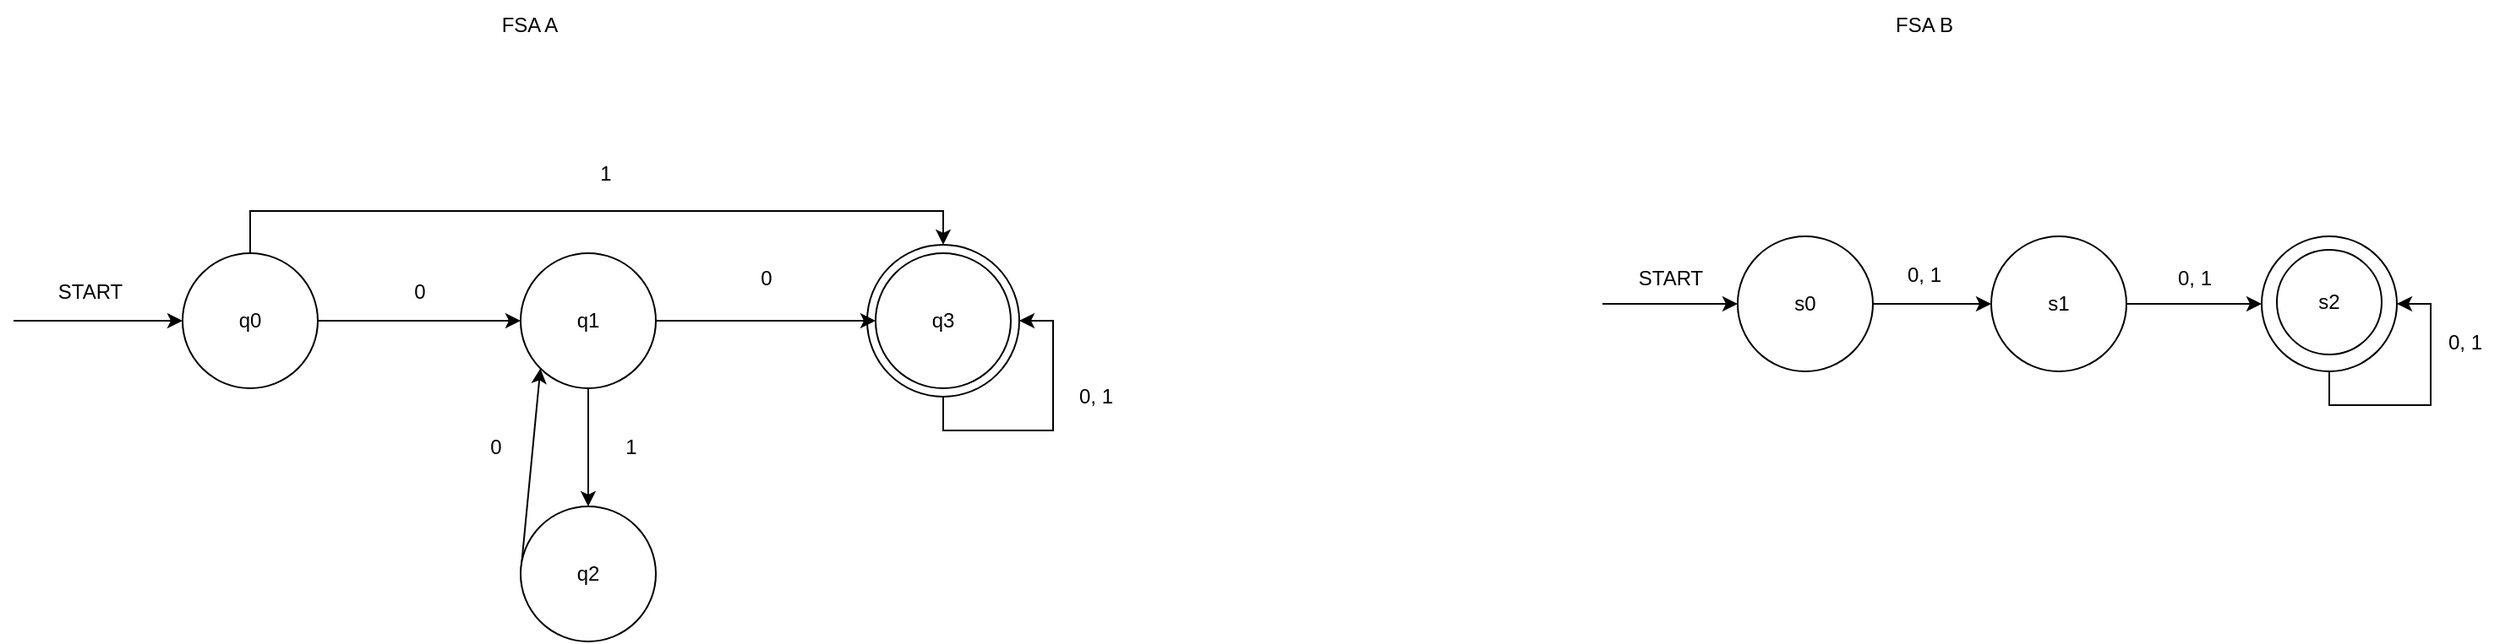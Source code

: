 <mxfile version="26.1.1">
  <diagram name="Page-1" id="C3R0a2gzvpbZE9pciNoV">
    <mxGraphModel dx="1290" dy="629" grid="1" gridSize="10" guides="1" tooltips="1" connect="1" arrows="1" fold="1" page="1" pageScale="1" pageWidth="1654" pageHeight="1169" math="0" shadow="0">
      <root>
        <mxCell id="0" />
        <mxCell id="1" parent="0" />
        <mxCell id="g6QIf9VLLvqrXvjE8-ta-9" value="" style="ellipse;whiteSpace=wrap;html=1;aspect=fixed;" vertex="1" parent="1">
          <mxGeometry x="665" y="205" width="90" height="90" as="geometry" />
        </mxCell>
        <mxCell id="g6QIf9VLLvqrXvjE8-ta-16" style="edgeStyle=orthogonalEdgeStyle;rounded=0;orthogonalLoop=1;jettySize=auto;html=1;exitX=0.5;exitY=0;exitDx=0;exitDy=0;entryX=0.5;entryY=0;entryDx=0;entryDy=0;" edge="1" parent="1" source="g6QIf9VLLvqrXvjE8-ta-1" target="g6QIf9VLLvqrXvjE8-ta-9">
          <mxGeometry relative="1" as="geometry" />
        </mxCell>
        <mxCell id="g6QIf9VLLvqrXvjE8-ta-1" value="q0" style="ellipse;whiteSpace=wrap;html=1;aspect=fixed;" vertex="1" parent="1">
          <mxGeometry x="260" y="210" width="80" height="80" as="geometry" />
        </mxCell>
        <mxCell id="g6QIf9VLLvqrXvjE8-ta-2" value="" style="endArrow=classic;html=1;rounded=0;entryX=0;entryY=0.5;entryDx=0;entryDy=0;" edge="1" parent="1" target="g6QIf9VLLvqrXvjE8-ta-1">
          <mxGeometry width="50" height="50" relative="1" as="geometry">
            <mxPoint x="160" y="250" as="sourcePoint" />
            <mxPoint x="230" y="240" as="targetPoint" />
          </mxGeometry>
        </mxCell>
        <mxCell id="g6QIf9VLLvqrXvjE8-ta-3" value="START" style="text;html=1;align=center;verticalAlign=middle;resizable=0;points=[];autosize=1;strokeColor=none;fillColor=none;" vertex="1" parent="1">
          <mxGeometry x="175" y="218" width="60" height="30" as="geometry" />
        </mxCell>
        <mxCell id="g6QIf9VLLvqrXvjE8-ta-4" value="" style="endArrow=classic;html=1;rounded=0;exitX=1;exitY=0.5;exitDx=0;exitDy=0;" edge="1" parent="1" source="g6QIf9VLLvqrXvjE8-ta-1">
          <mxGeometry width="50" height="50" relative="1" as="geometry">
            <mxPoint x="630" y="350" as="sourcePoint" />
            <mxPoint x="460" y="250" as="targetPoint" />
          </mxGeometry>
        </mxCell>
        <mxCell id="g6QIf9VLLvqrXvjE8-ta-5" value="q1" style="ellipse;whiteSpace=wrap;html=1;aspect=fixed;" vertex="1" parent="1">
          <mxGeometry x="460" y="210" width="80" height="80" as="geometry" />
        </mxCell>
        <mxCell id="g6QIf9VLLvqrXvjE8-ta-6" value="0" style="text;html=1;align=center;verticalAlign=middle;resizable=0;points=[];autosize=1;strokeColor=none;fillColor=none;" vertex="1" parent="1">
          <mxGeometry x="385" y="218" width="30" height="30" as="geometry" />
        </mxCell>
        <mxCell id="g6QIf9VLLvqrXvjE8-ta-7" value="" style="endArrow=classic;html=1;rounded=0;exitX=1;exitY=0.5;exitDx=0;exitDy=0;" edge="1" parent="1" source="g6QIf9VLLvqrXvjE8-ta-5">
          <mxGeometry width="50" height="50" relative="1" as="geometry">
            <mxPoint x="720" y="350" as="sourcePoint" />
            <mxPoint x="670" y="250" as="targetPoint" />
          </mxGeometry>
        </mxCell>
        <mxCell id="g6QIf9VLLvqrXvjE8-ta-8" value="q3" style="ellipse;whiteSpace=wrap;html=1;aspect=fixed;" vertex="1" parent="1">
          <mxGeometry x="670" y="210" width="80" height="80" as="geometry" />
        </mxCell>
        <mxCell id="g6QIf9VLLvqrXvjE8-ta-14" style="rounded=0;orthogonalLoop=1;jettySize=auto;html=1;exitX=0;exitY=0.5;exitDx=0;exitDy=0;entryX=0;entryY=1;entryDx=0;entryDy=0;" edge="1" parent="1" source="g6QIf9VLLvqrXvjE8-ta-10" target="g6QIf9VLLvqrXvjE8-ta-5">
          <mxGeometry relative="1" as="geometry" />
        </mxCell>
        <mxCell id="g6QIf9VLLvqrXvjE8-ta-10" value="q2" style="ellipse;whiteSpace=wrap;html=1;aspect=fixed;" vertex="1" parent="1">
          <mxGeometry x="460" y="360" width="80" height="80" as="geometry" />
        </mxCell>
        <mxCell id="g6QIf9VLLvqrXvjE8-ta-11" value="" style="endArrow=classic;html=1;rounded=0;exitX=0.5;exitY=1;exitDx=0;exitDy=0;entryX=0.5;entryY=0;entryDx=0;entryDy=0;" edge="1" parent="1" source="g6QIf9VLLvqrXvjE8-ta-5" target="g6QIf9VLLvqrXvjE8-ta-10">
          <mxGeometry width="50" height="50" relative="1" as="geometry">
            <mxPoint x="720" y="450" as="sourcePoint" />
            <mxPoint x="770" y="400" as="targetPoint" />
          </mxGeometry>
        </mxCell>
        <mxCell id="g6QIf9VLLvqrXvjE8-ta-12" value="0" style="text;html=1;align=center;verticalAlign=middle;resizable=0;points=[];autosize=1;strokeColor=none;fillColor=none;" vertex="1" parent="1">
          <mxGeometry x="590" y="210" width="30" height="30" as="geometry" />
        </mxCell>
        <mxCell id="g6QIf9VLLvqrXvjE8-ta-13" value="1" style="text;html=1;align=center;verticalAlign=middle;resizable=0;points=[];autosize=1;strokeColor=none;fillColor=none;" vertex="1" parent="1">
          <mxGeometry x="510" y="310" width="30" height="30" as="geometry" />
        </mxCell>
        <mxCell id="g6QIf9VLLvqrXvjE8-ta-15" value="0" style="text;html=1;align=center;verticalAlign=middle;resizable=0;points=[];autosize=1;strokeColor=none;fillColor=none;" vertex="1" parent="1">
          <mxGeometry x="430" y="310" width="30" height="30" as="geometry" />
        </mxCell>
        <mxCell id="g6QIf9VLLvqrXvjE8-ta-17" value="1" style="text;html=1;align=center;verticalAlign=middle;resizable=0;points=[];autosize=1;strokeColor=none;fillColor=none;" vertex="1" parent="1">
          <mxGeometry x="495" y="148" width="30" height="30" as="geometry" />
        </mxCell>
        <mxCell id="g6QIf9VLLvqrXvjE8-ta-18" style="edgeStyle=orthogonalEdgeStyle;rounded=0;orthogonalLoop=1;jettySize=auto;html=1;exitX=0.5;exitY=1;exitDx=0;exitDy=0;entryX=1;entryY=0.5;entryDx=0;entryDy=0;" edge="1" parent="1" source="g6QIf9VLLvqrXvjE8-ta-9" target="g6QIf9VLLvqrXvjE8-ta-9">
          <mxGeometry relative="1" as="geometry" />
        </mxCell>
        <mxCell id="g6QIf9VLLvqrXvjE8-ta-19" value="0, 1" style="text;html=1;align=center;verticalAlign=middle;resizable=0;points=[];autosize=1;strokeColor=none;fillColor=none;" vertex="1" parent="1">
          <mxGeometry x="780" y="280" width="40" height="30" as="geometry" />
        </mxCell>
        <mxCell id="g6QIf9VLLvqrXvjE8-ta-20" value="FSA A" style="text;html=1;align=center;verticalAlign=middle;resizable=0;points=[];autosize=1;strokeColor=none;fillColor=none;" vertex="1" parent="1">
          <mxGeometry x="435" y="60" width="60" height="30" as="geometry" />
        </mxCell>
        <mxCell id="g6QIf9VLLvqrXvjE8-ta-21" value="FSA B" style="text;html=1;align=center;verticalAlign=middle;resizable=0;points=[];autosize=1;strokeColor=none;fillColor=none;" vertex="1" parent="1">
          <mxGeometry x="1260" y="60" width="60" height="30" as="geometry" />
        </mxCell>
        <mxCell id="g6QIf9VLLvqrXvjE8-ta-26" style="edgeStyle=orthogonalEdgeStyle;rounded=0;orthogonalLoop=1;jettySize=auto;html=1;exitX=1;exitY=0.5;exitDx=0;exitDy=0;entryX=0;entryY=0.5;entryDx=0;entryDy=0;" edge="1" parent="1" source="g6QIf9VLLvqrXvjE8-ta-22" target="g6QIf9VLLvqrXvjE8-ta-25">
          <mxGeometry relative="1" as="geometry" />
        </mxCell>
        <mxCell id="g6QIf9VLLvqrXvjE8-ta-22" value="s0" style="ellipse;whiteSpace=wrap;html=1;aspect=fixed;" vertex="1" parent="1">
          <mxGeometry x="1180" y="200" width="80" height="80" as="geometry" />
        </mxCell>
        <mxCell id="g6QIf9VLLvqrXvjE8-ta-23" value="" style="endArrow=classic;html=1;rounded=0;entryX=0;entryY=0.5;entryDx=0;entryDy=0;" edge="1" parent="1" target="g6QIf9VLLvqrXvjE8-ta-22">
          <mxGeometry width="50" height="50" relative="1" as="geometry">
            <mxPoint x="1100" y="240" as="sourcePoint" />
            <mxPoint x="1430" y="320" as="targetPoint" />
          </mxGeometry>
        </mxCell>
        <mxCell id="g6QIf9VLLvqrXvjE8-ta-24" value="START" style="text;html=1;align=center;verticalAlign=middle;resizable=0;points=[];autosize=1;strokeColor=none;fillColor=none;" vertex="1" parent="1">
          <mxGeometry x="1110" y="210" width="60" height="30" as="geometry" />
        </mxCell>
        <mxCell id="g6QIf9VLLvqrXvjE8-ta-29" style="edgeStyle=orthogonalEdgeStyle;rounded=0;orthogonalLoop=1;jettySize=auto;html=1;exitX=1;exitY=0.5;exitDx=0;exitDy=0;" edge="1" parent="1" source="g6QIf9VLLvqrXvjE8-ta-25" target="g6QIf9VLLvqrXvjE8-ta-28">
          <mxGeometry relative="1" as="geometry" />
        </mxCell>
        <mxCell id="g6QIf9VLLvqrXvjE8-ta-25" value="s1" style="ellipse;whiteSpace=wrap;html=1;aspect=fixed;" vertex="1" parent="1">
          <mxGeometry x="1330" y="200" width="80" height="80" as="geometry" />
        </mxCell>
        <mxCell id="g6QIf9VLLvqrXvjE8-ta-27" value="0, 1" style="text;html=1;align=center;verticalAlign=middle;resizable=0;points=[];autosize=1;strokeColor=none;fillColor=none;" vertex="1" parent="1">
          <mxGeometry x="1270" y="208" width="40" height="30" as="geometry" />
        </mxCell>
        <mxCell id="g6QIf9VLLvqrXvjE8-ta-28" value="" style="ellipse;whiteSpace=wrap;html=1;aspect=fixed;" vertex="1" parent="1">
          <mxGeometry x="1490" y="200" width="80" height="80" as="geometry" />
        </mxCell>
        <mxCell id="g6QIf9VLLvqrXvjE8-ta-30" value="0, 1" style="text;html=1;align=center;verticalAlign=middle;resizable=0;points=[];autosize=1;strokeColor=none;fillColor=none;" vertex="1" parent="1">
          <mxGeometry x="1430" y="210" width="40" height="30" as="geometry" />
        </mxCell>
        <mxCell id="g6QIf9VLLvqrXvjE8-ta-31" value="s2" style="ellipse;whiteSpace=wrap;html=1;aspect=fixed;" vertex="1" parent="1">
          <mxGeometry x="1499" y="208" width="62" height="62" as="geometry" />
        </mxCell>
        <mxCell id="g6QIf9VLLvqrXvjE8-ta-33" style="edgeStyle=orthogonalEdgeStyle;rounded=0;orthogonalLoop=1;jettySize=auto;html=1;exitX=0.5;exitY=1;exitDx=0;exitDy=0;entryX=1;entryY=0.5;entryDx=0;entryDy=0;" edge="1" parent="1" source="g6QIf9VLLvqrXvjE8-ta-28" target="g6QIf9VLLvqrXvjE8-ta-28">
          <mxGeometry relative="1" as="geometry" />
        </mxCell>
        <mxCell id="g6QIf9VLLvqrXvjE8-ta-34" value="0, 1" style="text;html=1;align=center;verticalAlign=middle;resizable=0;points=[];autosize=1;strokeColor=none;fillColor=none;" vertex="1" parent="1">
          <mxGeometry x="1590" y="248" width="40" height="30" as="geometry" />
        </mxCell>
      </root>
    </mxGraphModel>
  </diagram>
</mxfile>
